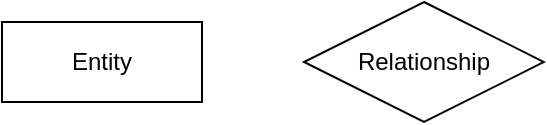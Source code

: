 <mxfile version="26.0.6">
  <diagram name="페이지-1" id="XlhtNnwYM-9Wpjqn4eLe">
    <mxGraphModel dx="1047" dy="696" grid="0" gridSize="10" guides="1" tooltips="1" connect="1" arrows="1" fold="1" page="0" pageScale="1" pageWidth="827" pageHeight="1169" math="0" shadow="0">
      <root>
        <mxCell id="0" />
        <mxCell id="1" parent="0" />
        <mxCell id="HAFQu6MLjpKeiHtemj7R-1" value="Entity" style="whiteSpace=wrap;html=1;align=center;" vertex="1" parent="1">
          <mxGeometry x="166" y="233" width="100" height="40" as="geometry" />
        </mxCell>
        <mxCell id="HAFQu6MLjpKeiHtemj7R-2" value="Relationship" style="shape=rhombus;perimeter=rhombusPerimeter;whiteSpace=wrap;html=1;align=center;" vertex="1" parent="1">
          <mxGeometry x="317" y="223" width="120" height="60" as="geometry" />
        </mxCell>
      </root>
    </mxGraphModel>
  </diagram>
</mxfile>
